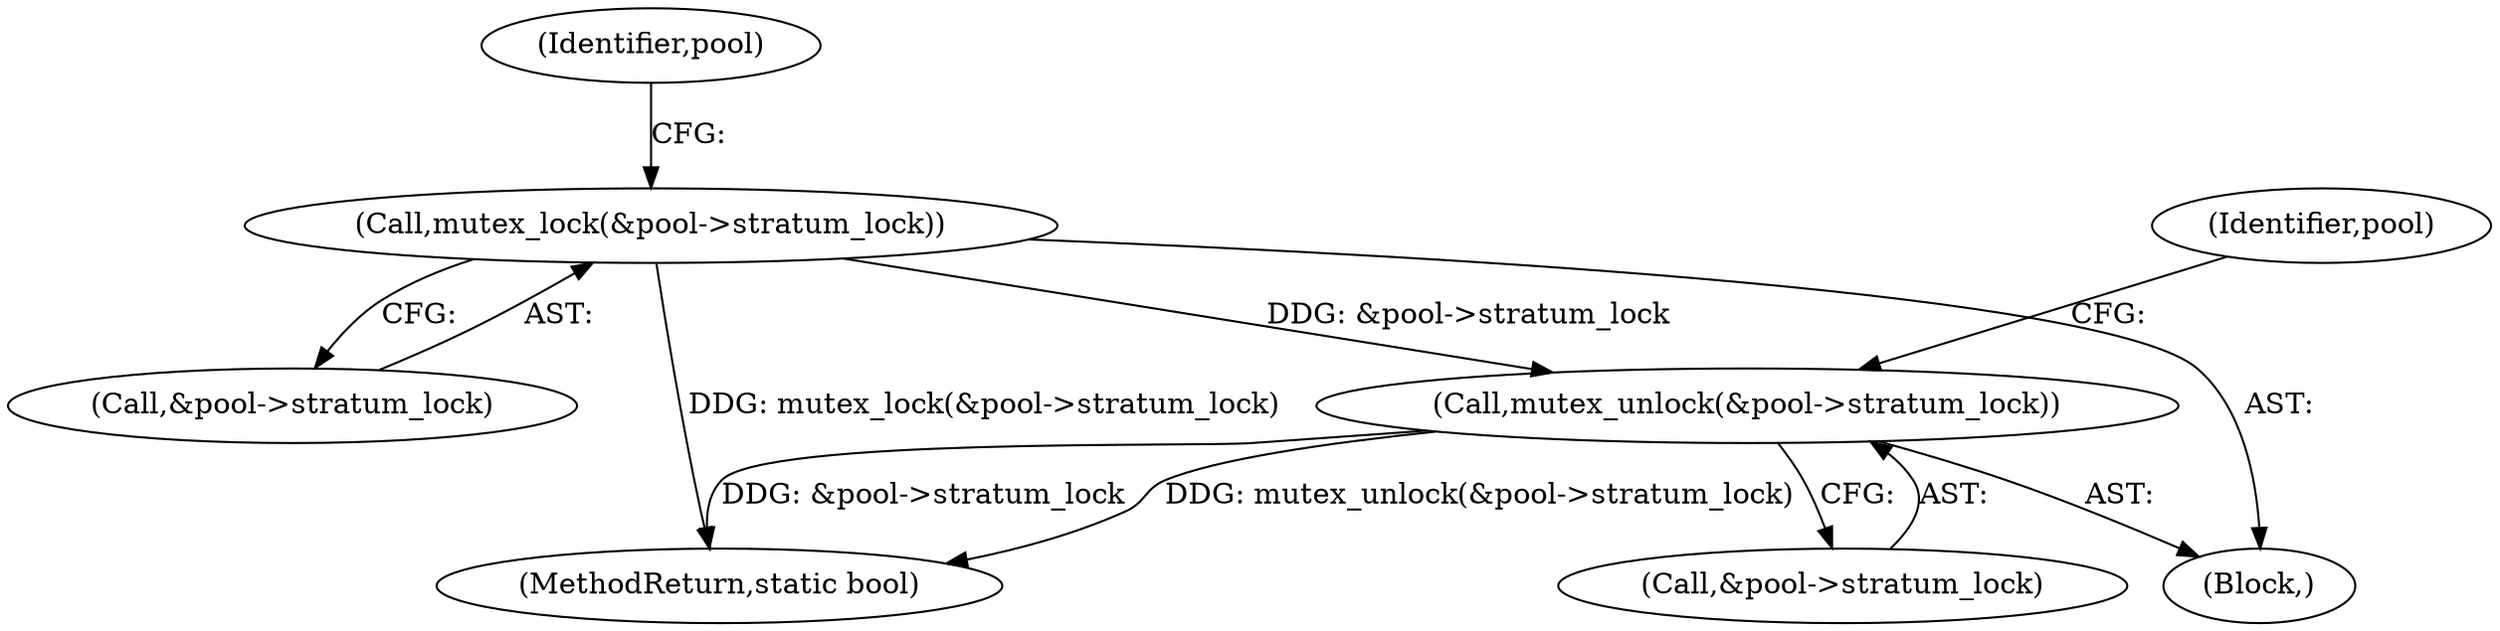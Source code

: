digraph "0_sgminer_78cc408369bdbbd440196c93574098d1482efbce@API" {
"1000214" [label="(Call,mutex_unlock(&pool->stratum_lock))"];
"1000176" [label="(Call,mutex_lock(&pool->stratum_lock))"];
"1000176" [label="(Call,mutex_lock(&pool->stratum_lock))"];
"1000230" [label="(MethodReturn,static bool)"];
"1000177" [label="(Call,&pool->stratum_lock)"];
"1000104" [label="(Block,)"];
"1000182" [label="(Identifier,pool)"];
"1000214" [label="(Call,mutex_unlock(&pool->stratum_lock))"];
"1000222" [label="(Identifier,pool)"];
"1000215" [label="(Call,&pool->stratum_lock)"];
"1000214" -> "1000104"  [label="AST: "];
"1000214" -> "1000215"  [label="CFG: "];
"1000215" -> "1000214"  [label="AST: "];
"1000222" -> "1000214"  [label="CFG: "];
"1000214" -> "1000230"  [label="DDG: &pool->stratum_lock"];
"1000214" -> "1000230"  [label="DDG: mutex_unlock(&pool->stratum_lock)"];
"1000176" -> "1000214"  [label="DDG: &pool->stratum_lock"];
"1000176" -> "1000104"  [label="AST: "];
"1000176" -> "1000177"  [label="CFG: "];
"1000177" -> "1000176"  [label="AST: "];
"1000182" -> "1000176"  [label="CFG: "];
"1000176" -> "1000230"  [label="DDG: mutex_lock(&pool->stratum_lock)"];
}
